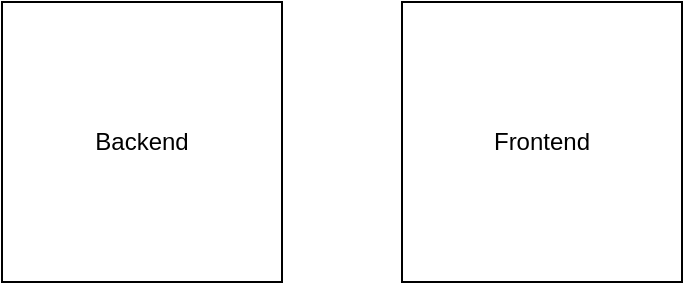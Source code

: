 <mxfile version="10.6.0" type="device"><diagram id="7O2eRE4f0nbrbfSh5CyN" name="General"><mxGraphModel dx="837" dy="568" grid="1" gridSize="10" guides="1" tooltips="1" connect="1" arrows="1" fold="1" page="1" pageScale="1" pageWidth="827" pageHeight="1169" math="0" shadow="0"><root><mxCell id="0"/><mxCell id="1" parent="0"/><mxCell id="yNW9GEhMAIbot-DgjSTx-4" value="Backend" style="whiteSpace=wrap;html=1;aspect=fixed;" vertex="1" parent="1"><mxGeometry x="60" y="70" width="140" height="140" as="geometry"/></mxCell><mxCell id="yNW9GEhMAIbot-DgjSTx-5" value="Frontend" style="whiteSpace=wrap;html=1;aspect=fixed;" vertex="1" parent="1"><mxGeometry x="260" y="70" width="140" height="140" as="geometry"/></mxCell></root></mxGraphModel></diagram><diagram id="QyY6VFLm5g8Akgt-1rqX" name="GeneralBackend"><mxGraphModel dx="1213" dy="824" grid="1" gridSize="10" guides="1" tooltips="1" connect="1" arrows="1" fold="1" page="1" pageScale="1" pageWidth="827" pageHeight="1169" math="0" shadow="0"><root><mxCell id="TtITSmhPy-wCM1BCXrBv-0"/><mxCell id="TtITSmhPy-wCM1BCXrBv-1" parent="TtITSmhPy-wCM1BCXrBv-0"/><mxCell id="MRAdyDHMcZNLMK0yXz5U-0" value="Randomizer" style="rounded=1;whiteSpace=wrap;html=1;" vertex="1" parent="TtITSmhPy-wCM1BCXrBv-1"><mxGeometry x="80" y="150" width="120" height="60" as="geometry"/></mxCell><mxCell id="MRAdyDHMcZNLMK0yXz5U-1" value="ParticipantService" style="rounded=1;whiteSpace=wrap;html=1;" vertex="1" parent="TtITSmhPy-wCM1BCXrBv-1"><mxGeometry x="80" y="260" width="120" height="60" as="geometry"/></mxCell><mxCell id="MRAdyDHMcZNLMK0yXz5U-2" value="GameEngine" style="rounded=1;whiteSpace=wrap;html=1;" vertex="1" parent="TtITSmhPy-wCM1BCXrBv-1"><mxGeometry x="260" y="150" width="120" height="60" as="geometry"/></mxCell></root></mxGraphModel></diagram><diagram id="xezsv063SjfuDKXaN86p" name="GameEngine"><mxGraphModel dx="837" dy="568" grid="1" gridSize="10" guides="1" tooltips="1" connect="1" arrows="1" fold="1" page="1" pageScale="1" pageWidth="827" pageHeight="1169" math="0" shadow="0"><root><mxCell id="ws7iKtAYAtJEHxwpX13C-0"/><mxCell id="ws7iKtAYAtJEHxwpX13C-1" parent="ws7iKtAYAtJEHxwpX13C-0"/><mxCell id="ws7iKtAYAtJEHxwpX13C-3" value="Competition" style="swimlane;fontStyle=1;align=center;verticalAlign=top;childLayout=stackLayout;horizontal=1;startSize=26;horizontalStack=0;resizeParent=1;resizeParentMax=0;resizeLast=0;collapsible=1;marginBottom=0;" vertex="1" parent="ws7iKtAYAtJEHxwpX13C-1"><mxGeometry x="380" y="77" width="160" height="114" as="geometry"/></mxCell><mxCell id="ws7iKtAYAtJEHxwpX13C-4" value="- weapon competition&#10;- participant list &#10;- strategia losowaniaKillerow&#10;" style="text;strokeColor=none;fillColor=none;align=left;verticalAlign=top;spacingLeft=4;spacingRight=4;overflow=hidden;rotatable=0;points=[[0,0.5],[1,0.5]];portConstraint=eastwest;" vertex="1" parent="ws7iKtAYAtJEHxwpX13C-3"><mxGeometry y="26" width="160" height="54" as="geometry"/></mxCell><mxCell id="ws7iKtAYAtJEHxwpX13C-5" value="" style="line;strokeWidth=1;fillColor=none;align=left;verticalAlign=middle;spacingTop=-1;spacingLeft=3;spacingRight=3;rotatable=0;labelPosition=right;points=[];portConstraint=eastwest;" vertex="1" parent="ws7iKtAYAtJEHxwpX13C-3"><mxGeometry y="80" width="160" height="8" as="geometry"/></mxCell><mxCell id="ws7iKtAYAtJEHxwpX13C-6" value="+ method(type): type" style="text;strokeColor=none;fillColor=none;align=left;verticalAlign=top;spacingLeft=4;spacingRight=4;overflow=hidden;rotatable=0;points=[[0,0.5],[1,0.5]];portConstraint=eastwest;" vertex="1" parent="ws7iKtAYAtJEHxwpX13C-3"><mxGeometry y="88" width="160" height="26" as="geometry"/></mxCell><mxCell id="ws7iKtAYAtJEHxwpX13C-7" value="WeaponCompetition" style="swimlane;fontStyle=1;align=center;verticalAlign=top;childLayout=stackLayout;horizontal=1;startSize=26;horizontalStack=0;resizeParent=1;resizeParentMax=0;resizeLast=0;collapsible=1;marginBottom=0;" vertex="1" parent="ws7iKtAYAtJEHxwpX13C-1"><mxGeometry x="190" y="210" width="160" height="134" as="geometry"/></mxCell><mxCell id="ws7iKtAYAtJEHxwpX13C-8" value="- battleHistory&#10;- participantList&#10;- roundList&#10;- Enum: WeaponType&#10;- CommandController&#10;" style="text;strokeColor=none;fillColor=none;align=left;verticalAlign=top;spacingLeft=4;spacingRight=4;overflow=hidden;rotatable=0;points=[[0,0.5],[1,0.5]];portConstraint=eastwest;" vertex="1" parent="ws7iKtAYAtJEHxwpX13C-7"><mxGeometry y="26" width="160" height="74" as="geometry"/></mxCell><mxCell id="ws7iKtAYAtJEHxwpX13C-9" value="" style="line;strokeWidth=1;fillColor=none;align=left;verticalAlign=middle;spacingTop=-1;spacingLeft=3;spacingRight=3;rotatable=0;labelPosition=right;points=[];portConstraint=eastwest;" vertex="1" parent="ws7iKtAYAtJEHxwpX13C-7"><mxGeometry y="100" width="160" height="8" as="geometry"/></mxCell><mxCell id="ws7iKtAYAtJEHxwpX13C-10" value="+ method(type): type" style="text;strokeColor=none;fillColor=none;align=left;verticalAlign=top;spacingLeft=4;spacingRight=4;overflow=hidden;rotatable=0;points=[[0,0.5],[1,0.5]];portConstraint=eastwest;" vertex="1" parent="ws7iKtAYAtJEHxwpX13C-7"><mxGeometry y="108" width="160" height="26" as="geometry"/></mxCell><mxCell id="ws7iKtAYAtJEHxwpX13C-11" value="" style="endArrow=diamondThin;endFill=1;endSize=24;html=1;entryX=0;entryY=0.5;entryDx=0;entryDy=0;exitX=0.5;exitY=0;exitDx=0;exitDy=0;" edge="1" parent="ws7iKtAYAtJEHxwpX13C-1" source="ws7iKtAYAtJEHxwpX13C-7" target="ws7iKtAYAtJEHxwpX13C-4"><mxGeometry width="160" relative="1" as="geometry"><mxPoint x="180" y="280" as="sourcePoint"/><mxPoint x="340" y="280" as="targetPoint"/><Array as="points"><mxPoint x="270" y="129"/></Array></mxGeometry></mxCell><mxCell id="ws7iKtAYAtJEHxwpX13C-13" value="Round" style="swimlane;fontStyle=1;align=center;verticalAlign=top;childLayout=stackLayout;horizontal=1;startSize=26;horizontalStack=0;resizeParent=1;resizeParentMax=0;resizeLast=0;collapsible=1;marginBottom=0;" vertex="1" parent="ws7iKtAYAtJEHxwpX13C-1"><mxGeometry x="10" y="440" width="190" height="170" as="geometry"/></mxCell><mxCell id="ws7iKtAYAtJEHxwpX13C-14" value="- avoidingSameBattels&#10;- strategiaLosowaniaZawodnikow&#10;- RoundNumber&#10;- GroupSize&#10;- lastCut-OFF //ostatnie odciecie&#10;" style="text;strokeColor=none;fillColor=none;align=left;verticalAlign=top;spacingLeft=4;spacingRight=4;overflow=hidden;rotatable=0;points=[[0,0.5],[1,0.5]];portConstraint=eastwest;" vertex="1" parent="ws7iKtAYAtJEHxwpX13C-13"><mxGeometry y="26" width="190" height="94" as="geometry"/></mxCell><mxCell id="ws7iKtAYAtJEHxwpX13C-15" value="" style="line;strokeWidth=1;fillColor=none;align=left;verticalAlign=middle;spacingTop=-1;spacingLeft=3;spacingRight=3;rotatable=0;labelPosition=right;points=[];portConstraint=eastwest;" vertex="1" parent="ws7iKtAYAtJEHxwpX13C-13"><mxGeometry y="120" width="190" height="8" as="geometry"/></mxCell><mxCell id="ws7iKtAYAtJEHxwpX13C-16" value="+ createRound()//dialogWithUser&#10;- countPoints()&#10;" style="text;strokeColor=none;fillColor=none;align=left;verticalAlign=top;spacingLeft=4;spacingRight=4;overflow=hidden;rotatable=0;points=[[0,0.5],[1,0.5]];portConstraint=eastwest;" vertex="1" parent="ws7iKtAYAtJEHxwpX13C-13"><mxGeometry y="128" width="190" height="42" as="geometry"/></mxCell><mxCell id="ws7iKtAYAtJEHxwpX13C-17" value="" style="endArrow=diamondThin;endFill=0;endSize=24;html=1;entryX=0;entryY=0.5;entryDx=0;entryDy=0;exitX=0.5;exitY=0;exitDx=0;exitDy=0;" edge="1" parent="ws7iKtAYAtJEHxwpX13C-1" source="ws7iKtAYAtJEHxwpX13C-13" target="ws7iKtAYAtJEHxwpX13C-8"><mxGeometry width="160" relative="1" as="geometry"><mxPoint x="20" y="300" as="sourcePoint"/><mxPoint x="180" y="300" as="targetPoint"/><Array as="points"><mxPoint x="105" y="273"/></Array></mxGeometry></mxCell><mxCell id="L3dEv_MHwYunkocM4ORQ-0" value="&lt;p style=&quot;margin: 0px ; margin-top: 4px ; text-align: center&quot;&gt;&lt;i&gt;&amp;lt;&amp;lt;Interface&amp;gt;&amp;gt;&lt;/i&gt;&lt;/p&gt;&lt;p style=&quot;margin: 0px ; margin-top: 4px ; text-align: center&quot;&gt;&lt;i&gt;&lt;b&gt;KillerRandomizer&lt;/b&gt;&lt;/i&gt;&lt;br&gt;&lt;/p&gt;&lt;p style=&quot;margin: 0px ; margin-left: 4px&quot;&gt;+ participantList&lt;br&gt;&lt;/p&gt;&lt;hr size=&quot;1&quot;&gt;&lt;p style=&quot;margin: 0px ; margin-left: 4px&quot;&gt;+ drawKiller()&lt;/p&gt;" style="verticalAlign=top;align=left;overflow=fill;fontSize=12;fontFamily=Helvetica;html=1;" vertex="1" parent="ws7iKtAYAtJEHxwpX13C-1"><mxGeometry x="560" y="236" width="190" height="84" as="geometry"/></mxCell><mxCell id="L3dEv_MHwYunkocM4ORQ-1" value="" style="endArrow=diamondThin;endFill=1;endSize=24;html=1;exitX=0.5;exitY=0;exitDx=0;exitDy=0;" edge="1" parent="ws7iKtAYAtJEHxwpX13C-1" source="L3dEv_MHwYunkocM4ORQ-0" target="ws7iKtAYAtJEHxwpX13C-4"><mxGeometry width="160" relative="1" as="geometry"><mxPoint x="610" y="100" as="sourcePoint"/><mxPoint x="770" y="100" as="targetPoint"/><Array as="points"><mxPoint x="655" y="130"/></Array></mxGeometry></mxCell><mxCell id="L3dEv_MHwYunkocM4ORQ-4" value="&lt;p style=&quot;margin: 0px ; margin-top: 4px ; text-align: center&quot;&gt;&lt;i&gt;&amp;lt;&amp;lt;Enumeration&amp;gt;&amp;gt;&lt;/i&gt;&lt;/p&gt;&lt;p style=&quot;margin: 0px ; margin-top: 4px ; text-align: center&quot;&gt;&lt;i&gt;&lt;b&gt;WeaponType&lt;/b&gt;&lt;/i&gt;&lt;br&gt;&lt;/p&gt;&lt;p style=&quot;margin: 0px ; margin-left: 4px&quot;&gt;+ type&lt;br&gt;&lt;/p&gt;&lt;p style=&quot;margin: 0px ; margin-left: 4px&quot;&gt;&lt;br&gt;&lt;/p&gt;&lt;hr size=&quot;1&quot;&gt;&lt;p style=&quot;margin: 0px ; margin-left: 4px&quot;&gt;+ drawKiller()&lt;/p&gt;" style="verticalAlign=top;align=left;overflow=fill;fontSize=12;fontFamily=Helvetica;html=1;" vertex="1" parent="ws7iKtAYAtJEHxwpX13C-1"><mxGeometry x="350" y="370" width="150" height="110" as="geometry"/></mxCell><mxCell id="L3dEv_MHwYunkocM4ORQ-5" value="" style="endArrow=diamondThin;endFill=0;endSize=24;html=1;entryX=1;entryY=0.5;entryDx=0;entryDy=0;exitX=0.5;exitY=0;exitDx=0;exitDy=0;" edge="1" parent="ws7iKtAYAtJEHxwpX13C-1" source="L3dEv_MHwYunkocM4ORQ-4" target="ws7iKtAYAtJEHxwpX13C-8"><mxGeometry width="160" relative="1" as="geometry"><mxPoint x="400" y="330" as="sourcePoint"/><mxPoint x="560" y="330" as="targetPoint"/><Array as="points"><mxPoint x="425" y="273"/></Array></mxGeometry></mxCell><mxCell id="L3dEv_MHwYunkocM4ORQ-10" value="&lt;p style=&quot;margin: 0px ; margin-top: 4px ; text-align: center&quot;&gt;&lt;i&gt;&amp;lt;&amp;lt;Interface&amp;gt;&amp;gt;&lt;/i&gt;&lt;br&gt;&lt;b&gt;Command&lt;/b&gt;&lt;/p&gt;&lt;hr size=&quot;1&quot;&gt;&lt;p style=&quot;margin: 0px ; margin-left: 4px&quot;&gt;+ command&lt;/p&gt;&lt;hr size=&quot;1&quot;&gt;&lt;p style=&quot;margin: 0px ; margin-left: 4px&quot;&gt;+ do()&lt;/p&gt;&lt;p style=&quot;margin: 0px ; margin-left: 4px&quot;&gt;+ undo(): Type&lt;br&gt;+ redo(): Type&lt;/p&gt;" style="verticalAlign=top;align=left;overflow=fill;fontSize=12;fontFamily=Helvetica;html=1;" vertex="1" parent="ws7iKtAYAtJEHxwpX13C-1"><mxGeometry x="520" y="528.5" width="190" height="140" as="geometry"/></mxCell><mxCell id="L3dEv_MHwYunkocM4ORQ-11" value="&lt;p style=&quot;margin: 0px ; margin-top: 4px ; text-align: center&quot;&gt;&lt;b&gt;Command Controller&lt;/b&gt;&lt;/p&gt;&lt;hr size=&quot;1&quot;&gt;&lt;p style=&quot;margin: 0px ; margin-left: 4px&quot;&gt;- list&amp;lt;command&amp;gt;&lt;/p&gt;&lt;hr size=&quot;1&quot;&gt;&lt;p style=&quot;margin: 0px ; margin-left: 4px&quot;&gt;&lt;span&gt;- log()&lt;/span&gt;&lt;br&gt;&lt;/p&gt;&lt;p style=&quot;margin: 0px ; margin-left: 4px&quot;&gt;&lt;span&gt;- do()&lt;/span&gt;&lt;/p&gt;&lt;p style=&quot;margin: 0px ; margin-left: 4px&quot;&gt;&lt;span&gt;+ addCommand()&lt;/span&gt;&lt;/p&gt;&lt;p style=&quot;margin: 0px ; margin-left: 4px&quot;&gt;&lt;span&gt;&amp;nbsp; &amp;nbsp; &amp;nbsp; &amp;nbsp; &amp;nbsp;//jednoczesnie do&lt;/span&gt;&lt;/p&gt;&lt;p style=&quot;margin: 0px ; margin-left: 4px&quot;&gt;&lt;span&gt;+ undo()&lt;/span&gt;&lt;/p&gt;&lt;p style=&quot;margin: 0px ; margin-left: 4px&quot;&gt;&lt;span&gt;+ redo()&lt;/span&gt;&lt;/p&gt;" style="verticalAlign=top;align=left;overflow=fill;fontSize=12;fontFamily=Helvetica;html=1;" vertex="1" parent="ws7iKtAYAtJEHxwpX13C-1"><mxGeometry x="230" y="520" width="160" height="157" as="geometry"/></mxCell><mxCell id="v17mXqFXdkwKSSuJIHKU-0" value="" style="endArrow=diamondThin;endFill=0;endSize=24;html=1;exitX=-0.015;exitY=0.566;exitDx=0;exitDy=0;exitPerimeter=0;entryX=0.995;entryY=0.538;entryDx=0;entryDy=0;entryPerimeter=0;" edge="1" parent="ws7iKtAYAtJEHxwpX13C-1" source="L3dEv_MHwYunkocM4ORQ-10" target="L3dEv_MHwYunkocM4ORQ-11"><mxGeometry width="160" relative="1" as="geometry"><mxPoint x="520" y="550" as="sourcePoint"/><mxPoint x="680" y="550" as="targetPoint"/></mxGeometry></mxCell><mxCell id="v17mXqFXdkwKSSuJIHKU-1" value="CommandAddPoints" style="swimlane;fontStyle=1;align=center;verticalAlign=top;childLayout=stackLayout;horizontal=1;startSize=26;horizontalStack=0;resizeParent=1;resizeParentMax=0;resizeLast=0;collapsible=1;marginBottom=0;" vertex="1" parent="ws7iKtAYAtJEHxwpX13C-1"><mxGeometry x="333.5" y="737" width="160" height="86" as="geometry"/></mxCell><mxCell id="v17mXqFXdkwKSSuJIHKU-2" value="+ field: type" style="text;strokeColor=none;fillColor=none;align=left;verticalAlign=top;spacingLeft=4;spacingRight=4;overflow=hidden;rotatable=0;points=[[0,0.5],[1,0.5]];portConstraint=eastwest;" vertex="1" parent="v17mXqFXdkwKSSuJIHKU-1"><mxGeometry y="26" width="160" height="26" as="geometry"/></mxCell><mxCell id="v17mXqFXdkwKSSuJIHKU-3" value="" style="line;strokeWidth=1;fillColor=none;align=left;verticalAlign=middle;spacingTop=-1;spacingLeft=3;spacingRight=3;rotatable=0;labelPosition=right;points=[];portConstraint=eastwest;" vertex="1" parent="v17mXqFXdkwKSSuJIHKU-1"><mxGeometry y="52" width="160" height="8" as="geometry"/></mxCell><mxCell id="v17mXqFXdkwKSSuJIHKU-4" value="+ method(type): type" style="text;strokeColor=none;fillColor=none;align=left;verticalAlign=top;spacingLeft=4;spacingRight=4;overflow=hidden;rotatable=0;points=[[0,0.5],[1,0.5]];portConstraint=eastwest;" vertex="1" parent="v17mXqFXdkwKSSuJIHKU-1"><mxGeometry y="60" width="160" height="26" as="geometry"/></mxCell><mxCell id="v17mXqFXdkwKSSuJIHKU-5" value="" style="endArrow=block;dashed=1;endFill=0;endSize=12;html=1;exitX=0.25;exitY=0;exitDx=0;exitDy=0;" edge="1" parent="ws7iKtAYAtJEHxwpX13C-1" source="v17mXqFXdkwKSSuJIHKU-1" target="L3dEv_MHwYunkocM4ORQ-10"><mxGeometry width="160" relative="1" as="geometry"><mxPoint x="350" y="650" as="sourcePoint"/><mxPoint x="510" y="650" as="targetPoint"/></mxGeometry></mxCell><mxCell id="v17mXqFXdkwKSSuJIHKU-6" value="&lt;p style=&quot;margin: 0px ; margin-top: 4px ; text-align: center&quot;&gt;&lt;b&gt;CommandRollRound&lt;/b&gt;&lt;/p&gt;&lt;hr size=&quot;1&quot;&gt;&lt;p style=&quot;margin: 0px ; margin-left: 4px&quot;&gt;+ field: Type&lt;/p&gt;&lt;hr size=&quot;1&quot;&gt;&lt;p style=&quot;margin: 0px ; margin-left: 4px&quot;&gt;+ method(): Type&lt;/p&gt;" style="verticalAlign=top;align=left;overflow=fill;fontSize=12;fontFamily=Helvetica;html=1;" vertex="1" parent="ws7iKtAYAtJEHxwpX13C-1"><mxGeometry x="420" y="840" width="160" height="90" as="geometry"/></mxCell><mxCell id="v17mXqFXdkwKSSuJIHKU-8" value="" style="endArrow=block;dashed=1;endFill=0;endSize=12;html=1;entryX=0.387;entryY=0.995;entryDx=0;entryDy=0;entryPerimeter=0;exitX=0.5;exitY=0;exitDx=0;exitDy=0;" edge="1" parent="ws7iKtAYAtJEHxwpX13C-1" source="v17mXqFXdkwKSSuJIHKU-6" target="L3dEv_MHwYunkocM4ORQ-10"><mxGeometry width="160" relative="1" as="geometry"><mxPoint x="420" y="870" as="sourcePoint"/><mxPoint x="580" y="870" as="targetPoint"/><Array as="points"><mxPoint x="510" y="740"/></Array></mxGeometry></mxCell><mxCell id="v17mXqFXdkwKSSuJIHKU-9" value="&lt;p style=&quot;margin: 0px ; margin-top: 4px ; text-align: center&quot;&gt;&lt;b&gt;CommandAddBattleResult&lt;/b&gt;&lt;/p&gt;&lt;hr size=&quot;1&quot;&gt;&lt;p style=&quot;margin: 0px ; margin-left: 4px&quot;&gt;+ field: Type&lt;/p&gt;&lt;hr size=&quot;1&quot;&gt;&lt;p style=&quot;margin: 0px ; margin-left: 4px&quot;&gt;+ method(): Type&lt;/p&gt;" style="verticalAlign=top;align=left;overflow=fill;fontSize=12;fontFamily=Helvetica;html=1;" vertex="1" parent="ws7iKtAYAtJEHxwpX13C-1"><mxGeometry x="540" y="744" width="160" height="90" as="geometry"/></mxCell><mxCell id="v17mXqFXdkwKSSuJIHKU-10" value="" style="endArrow=block;dashed=1;endFill=0;endSize=12;html=1;exitX=0.5;exitY=0;exitDx=0;exitDy=0;" edge="1" parent="ws7iKtAYAtJEHxwpX13C-1" source="v17mXqFXdkwKSSuJIHKU-9" target="L3dEv_MHwYunkocM4ORQ-10"><mxGeometry width="160" relative="1" as="geometry"><mxPoint x="540" y="850" as="sourcePoint"/><mxPoint x="700" y="850" as="targetPoint"/></mxGeometry></mxCell><mxCell id="v17mXqFXdkwKSSuJIHKU-11" value="&lt;p style=&quot;margin: 0px ; margin-top: 4px ; text-align: center&quot;&gt;&lt;b&gt;CommanAddInjury&lt;/b&gt;&lt;/p&gt;&lt;hr size=&quot;1&quot;&gt;&lt;p style=&quot;margin: 0px ; margin-left: 4px&quot;&gt;+ field: Type&lt;/p&gt;&lt;hr size=&quot;1&quot;&gt;&lt;p style=&quot;margin: 0px ; margin-left: 4px&quot;&gt;+ method(): Type&lt;/p&gt;" style="verticalAlign=top;align=left;overflow=fill;fontSize=12;fontFamily=Helvetica;html=1;" vertex="1" parent="ws7iKtAYAtJEHxwpX13C-1"><mxGeometry x="670" y="840" width="160" height="90" as="geometry"/></mxCell><mxCell id="v17mXqFXdkwKSSuJIHKU-12" value="" style="endArrow=block;dashed=1;endFill=0;endSize=12;html=1;entryX=0.86;entryY=1;entryDx=0;entryDy=0;entryPerimeter=0;exitX=0.625;exitY=0;exitDx=0;exitDy=0;exitPerimeter=0;" edge="1" parent="ws7iKtAYAtJEHxwpX13C-1" source="v17mXqFXdkwKSSuJIHKU-11" target="L3dEv_MHwYunkocM4ORQ-10"><mxGeometry width="160" relative="1" as="geometry"><mxPoint x="600" y="840" as="sourcePoint"/><mxPoint x="760" y="840" as="targetPoint"/><Array as="points"><mxPoint x="760" y="730"/></Array></mxGeometry></mxCell><mxCell id="v17mXqFXdkwKSSuJIHKU-14" value="" style="endArrow=diamondThin;endFill=1;endSize=24;html=1;entryX=0.443;entryY=1.069;entryDx=0;entryDy=0;entryPerimeter=0;exitX=0.5;exitY=0;exitDx=0;exitDy=0;" edge="1" parent="ws7iKtAYAtJEHxwpX13C-1" source="L3dEv_MHwYunkocM4ORQ-11" target="ws7iKtAYAtJEHxwpX13C-10"><mxGeometry width="160" relative="1" as="geometry"><mxPoint x="170" y="400" as="sourcePoint"/><mxPoint x="330" y="400" as="targetPoint"/><Array as="points"><mxPoint x="310" y="480"/><mxPoint x="261" y="480"/></Array></mxGeometry></mxCell></root></mxGraphModel></diagram></mxfile>
